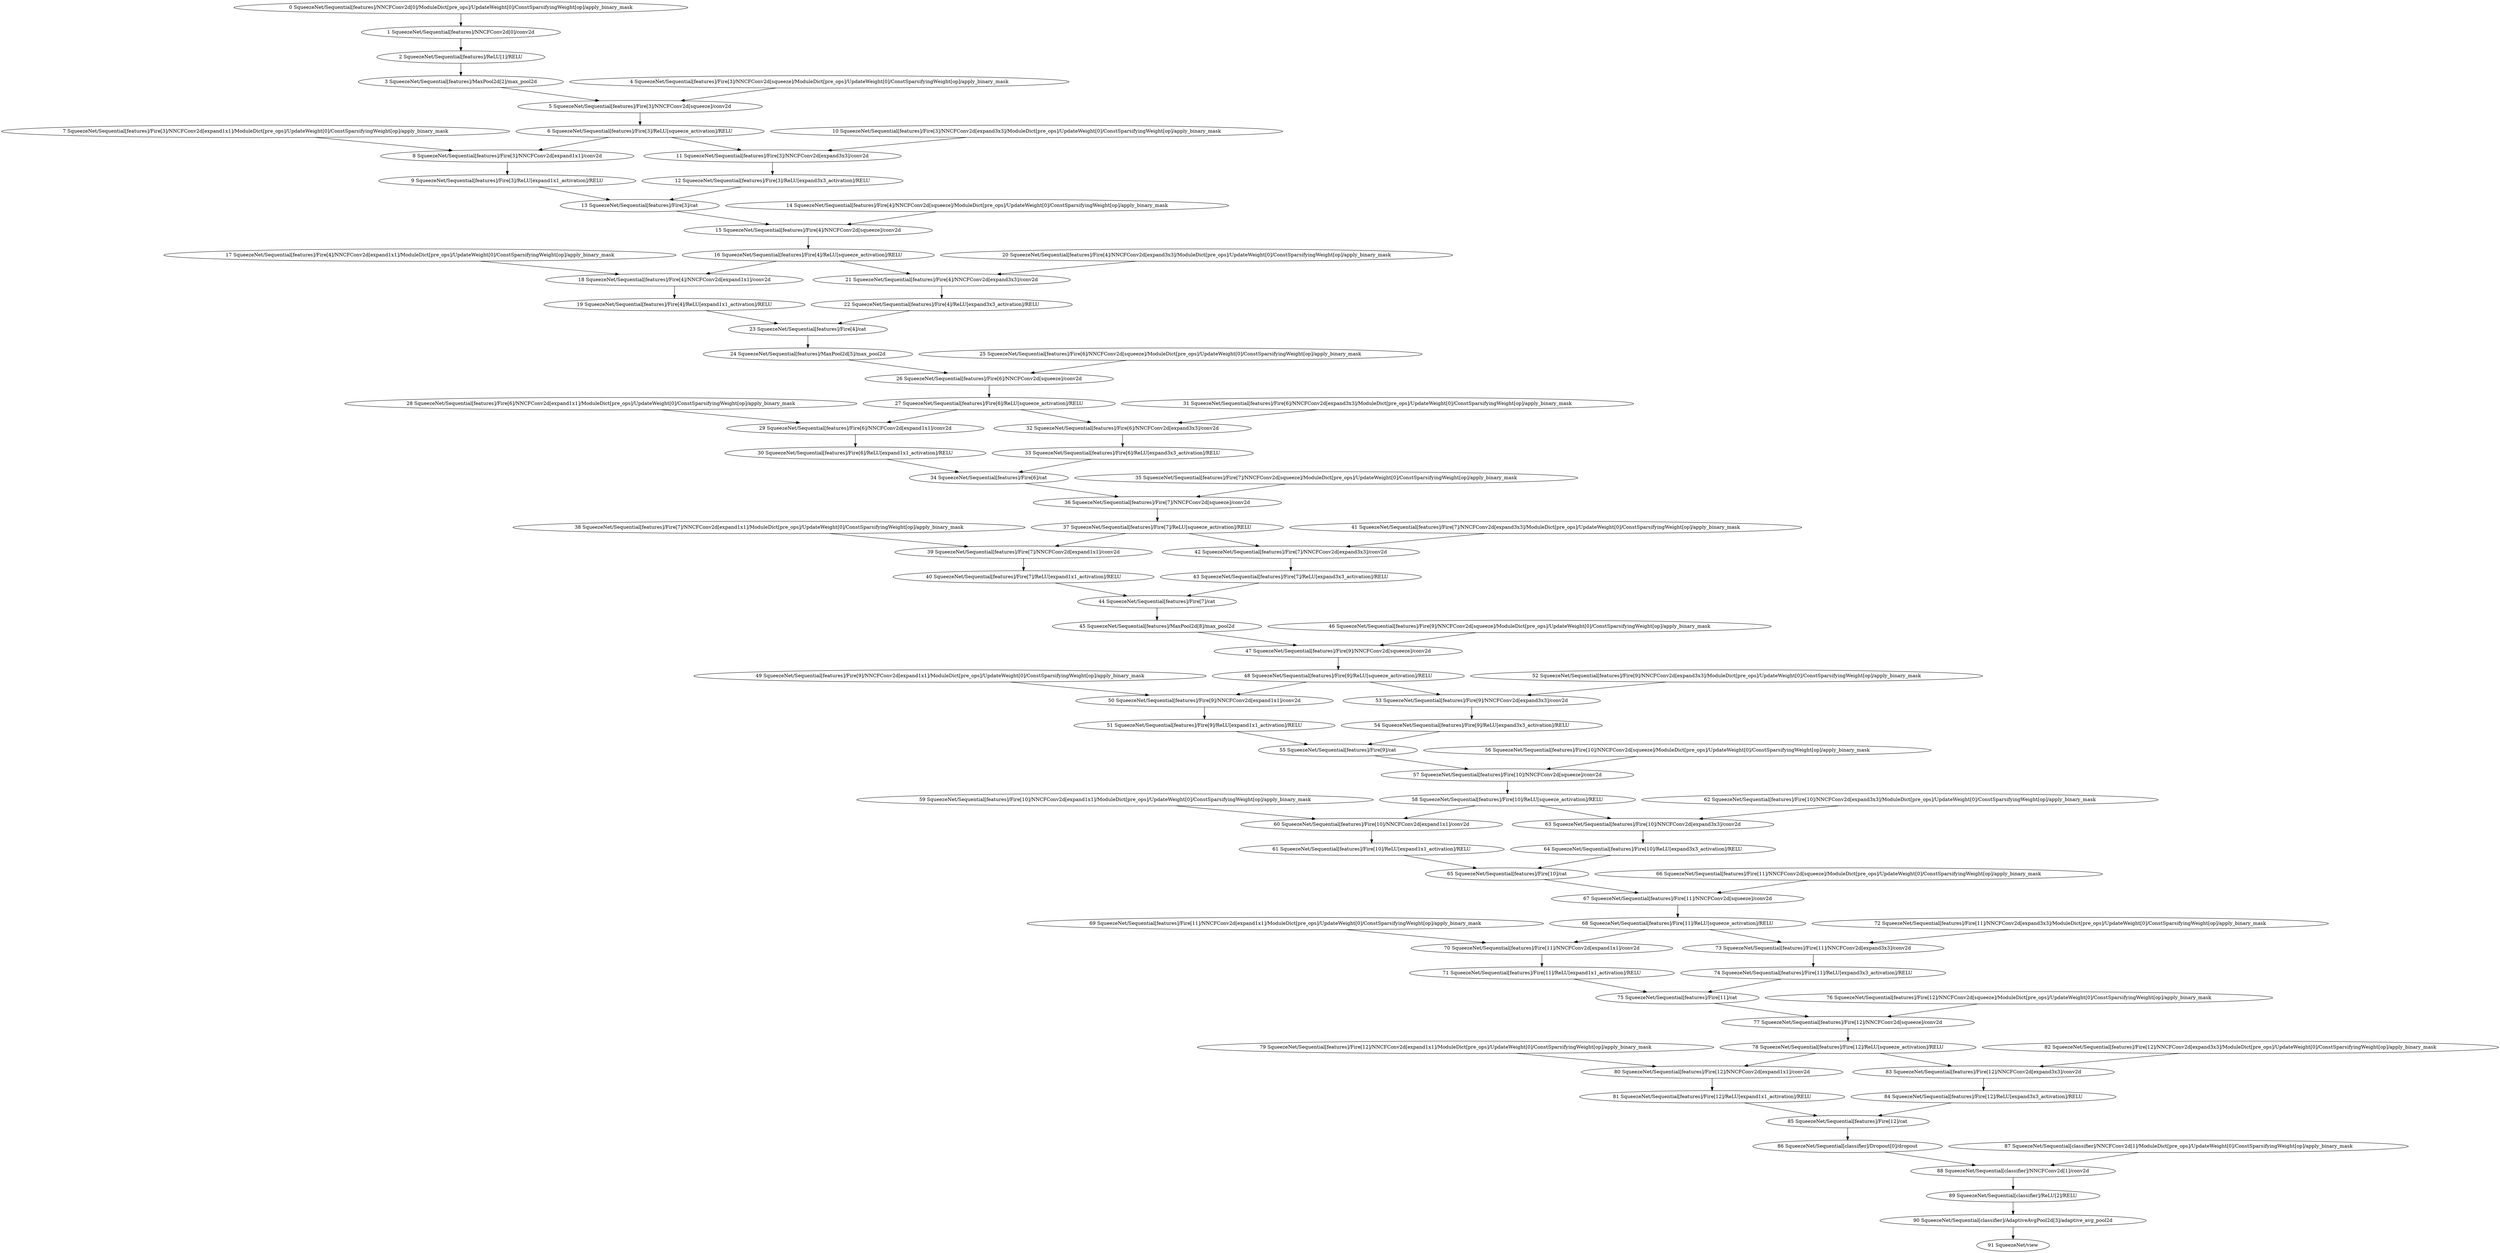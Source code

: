 strict digraph  {
"0 SqueezeNet/Sequential[features]/NNCFConv2d[0]/ModuleDict[pre_ops]/UpdateWeight[0]/ConstSparsifyingWeight[op]/apply_binary_mask" [id=0, scope="SqueezeNet/Sequential[features]/NNCFConv2d[0]/ModuleDict[pre_ops]/UpdateWeight[0]/ConstSparsifyingWeight[op]", type=apply_binary_mask];
"1 SqueezeNet/Sequential[features]/NNCFConv2d[0]/conv2d" [id=1, scope="SqueezeNet/Sequential[features]/NNCFConv2d[0]", type=conv2d];
"2 SqueezeNet/Sequential[features]/ReLU[1]/RELU" [id=2, scope="SqueezeNet/Sequential[features]/ReLU[1]", type=RELU];
"3 SqueezeNet/Sequential[features]/MaxPool2d[2]/max_pool2d" [id=3, scope="SqueezeNet/Sequential[features]/MaxPool2d[2]", type=max_pool2d];
"4 SqueezeNet/Sequential[features]/Fire[3]/NNCFConv2d[squeeze]/ModuleDict[pre_ops]/UpdateWeight[0]/ConstSparsifyingWeight[op]/apply_binary_mask" [id=4, scope="SqueezeNet/Sequential[features]/Fire[3]/NNCFConv2d[squeeze]/ModuleDict[pre_ops]/UpdateWeight[0]/ConstSparsifyingWeight[op]", type=apply_binary_mask];
"5 SqueezeNet/Sequential[features]/Fire[3]/NNCFConv2d[squeeze]/conv2d" [id=5, scope="SqueezeNet/Sequential[features]/Fire[3]/NNCFConv2d[squeeze]", type=conv2d];
"6 SqueezeNet/Sequential[features]/Fire[3]/ReLU[squeeze_activation]/RELU" [id=6, scope="SqueezeNet/Sequential[features]/Fire[3]/ReLU[squeeze_activation]", type=RELU];
"7 SqueezeNet/Sequential[features]/Fire[3]/NNCFConv2d[expand1x1]/ModuleDict[pre_ops]/UpdateWeight[0]/ConstSparsifyingWeight[op]/apply_binary_mask" [id=7, scope="SqueezeNet/Sequential[features]/Fire[3]/NNCFConv2d[expand1x1]/ModuleDict[pre_ops]/UpdateWeight[0]/ConstSparsifyingWeight[op]", type=apply_binary_mask];
"8 SqueezeNet/Sequential[features]/Fire[3]/NNCFConv2d[expand1x1]/conv2d" [id=8, scope="SqueezeNet/Sequential[features]/Fire[3]/NNCFConv2d[expand1x1]", type=conv2d];
"9 SqueezeNet/Sequential[features]/Fire[3]/ReLU[expand1x1_activation]/RELU" [id=9, scope="SqueezeNet/Sequential[features]/Fire[3]/ReLU[expand1x1_activation]", type=RELU];
"10 SqueezeNet/Sequential[features]/Fire[3]/NNCFConv2d[expand3x3]/ModuleDict[pre_ops]/UpdateWeight[0]/ConstSparsifyingWeight[op]/apply_binary_mask" [id=10, scope="SqueezeNet/Sequential[features]/Fire[3]/NNCFConv2d[expand3x3]/ModuleDict[pre_ops]/UpdateWeight[0]/ConstSparsifyingWeight[op]", type=apply_binary_mask];
"11 SqueezeNet/Sequential[features]/Fire[3]/NNCFConv2d[expand3x3]/conv2d" [id=11, scope="SqueezeNet/Sequential[features]/Fire[3]/NNCFConv2d[expand3x3]", type=conv2d];
"12 SqueezeNet/Sequential[features]/Fire[3]/ReLU[expand3x3_activation]/RELU" [id=12, scope="SqueezeNet/Sequential[features]/Fire[3]/ReLU[expand3x3_activation]", type=RELU];
"13 SqueezeNet/Sequential[features]/Fire[3]/cat" [id=13, scope="SqueezeNet/Sequential[features]/Fire[3]", type=cat];
"14 SqueezeNet/Sequential[features]/Fire[4]/NNCFConv2d[squeeze]/ModuleDict[pre_ops]/UpdateWeight[0]/ConstSparsifyingWeight[op]/apply_binary_mask" [id=14, scope="SqueezeNet/Sequential[features]/Fire[4]/NNCFConv2d[squeeze]/ModuleDict[pre_ops]/UpdateWeight[0]/ConstSparsifyingWeight[op]", type=apply_binary_mask];
"15 SqueezeNet/Sequential[features]/Fire[4]/NNCFConv2d[squeeze]/conv2d" [id=15, scope="SqueezeNet/Sequential[features]/Fire[4]/NNCFConv2d[squeeze]", type=conv2d];
"16 SqueezeNet/Sequential[features]/Fire[4]/ReLU[squeeze_activation]/RELU" [id=16, scope="SqueezeNet/Sequential[features]/Fire[4]/ReLU[squeeze_activation]", type=RELU];
"17 SqueezeNet/Sequential[features]/Fire[4]/NNCFConv2d[expand1x1]/ModuleDict[pre_ops]/UpdateWeight[0]/ConstSparsifyingWeight[op]/apply_binary_mask" [id=17, scope="SqueezeNet/Sequential[features]/Fire[4]/NNCFConv2d[expand1x1]/ModuleDict[pre_ops]/UpdateWeight[0]/ConstSparsifyingWeight[op]", type=apply_binary_mask];
"18 SqueezeNet/Sequential[features]/Fire[4]/NNCFConv2d[expand1x1]/conv2d" [id=18, scope="SqueezeNet/Sequential[features]/Fire[4]/NNCFConv2d[expand1x1]", type=conv2d];
"19 SqueezeNet/Sequential[features]/Fire[4]/ReLU[expand1x1_activation]/RELU" [id=19, scope="SqueezeNet/Sequential[features]/Fire[4]/ReLU[expand1x1_activation]", type=RELU];
"20 SqueezeNet/Sequential[features]/Fire[4]/NNCFConv2d[expand3x3]/ModuleDict[pre_ops]/UpdateWeight[0]/ConstSparsifyingWeight[op]/apply_binary_mask" [id=20, scope="SqueezeNet/Sequential[features]/Fire[4]/NNCFConv2d[expand3x3]/ModuleDict[pre_ops]/UpdateWeight[0]/ConstSparsifyingWeight[op]", type=apply_binary_mask];
"21 SqueezeNet/Sequential[features]/Fire[4]/NNCFConv2d[expand3x3]/conv2d" [id=21, scope="SqueezeNet/Sequential[features]/Fire[4]/NNCFConv2d[expand3x3]", type=conv2d];
"22 SqueezeNet/Sequential[features]/Fire[4]/ReLU[expand3x3_activation]/RELU" [id=22, scope="SqueezeNet/Sequential[features]/Fire[4]/ReLU[expand3x3_activation]", type=RELU];
"23 SqueezeNet/Sequential[features]/Fire[4]/cat" [id=23, scope="SqueezeNet/Sequential[features]/Fire[4]", type=cat];
"24 SqueezeNet/Sequential[features]/MaxPool2d[5]/max_pool2d" [id=24, scope="SqueezeNet/Sequential[features]/MaxPool2d[5]", type=max_pool2d];
"25 SqueezeNet/Sequential[features]/Fire[6]/NNCFConv2d[squeeze]/ModuleDict[pre_ops]/UpdateWeight[0]/ConstSparsifyingWeight[op]/apply_binary_mask" [id=25, scope="SqueezeNet/Sequential[features]/Fire[6]/NNCFConv2d[squeeze]/ModuleDict[pre_ops]/UpdateWeight[0]/ConstSparsifyingWeight[op]", type=apply_binary_mask];
"26 SqueezeNet/Sequential[features]/Fire[6]/NNCFConv2d[squeeze]/conv2d" [id=26, scope="SqueezeNet/Sequential[features]/Fire[6]/NNCFConv2d[squeeze]", type=conv2d];
"27 SqueezeNet/Sequential[features]/Fire[6]/ReLU[squeeze_activation]/RELU" [id=27, scope="SqueezeNet/Sequential[features]/Fire[6]/ReLU[squeeze_activation]", type=RELU];
"28 SqueezeNet/Sequential[features]/Fire[6]/NNCFConv2d[expand1x1]/ModuleDict[pre_ops]/UpdateWeight[0]/ConstSparsifyingWeight[op]/apply_binary_mask" [id=28, scope="SqueezeNet/Sequential[features]/Fire[6]/NNCFConv2d[expand1x1]/ModuleDict[pre_ops]/UpdateWeight[0]/ConstSparsifyingWeight[op]", type=apply_binary_mask];
"29 SqueezeNet/Sequential[features]/Fire[6]/NNCFConv2d[expand1x1]/conv2d" [id=29, scope="SqueezeNet/Sequential[features]/Fire[6]/NNCFConv2d[expand1x1]", type=conv2d];
"30 SqueezeNet/Sequential[features]/Fire[6]/ReLU[expand1x1_activation]/RELU" [id=30, scope="SqueezeNet/Sequential[features]/Fire[6]/ReLU[expand1x1_activation]", type=RELU];
"31 SqueezeNet/Sequential[features]/Fire[6]/NNCFConv2d[expand3x3]/ModuleDict[pre_ops]/UpdateWeight[0]/ConstSparsifyingWeight[op]/apply_binary_mask" [id=31, scope="SqueezeNet/Sequential[features]/Fire[6]/NNCFConv2d[expand3x3]/ModuleDict[pre_ops]/UpdateWeight[0]/ConstSparsifyingWeight[op]", type=apply_binary_mask];
"32 SqueezeNet/Sequential[features]/Fire[6]/NNCFConv2d[expand3x3]/conv2d" [id=32, scope="SqueezeNet/Sequential[features]/Fire[6]/NNCFConv2d[expand3x3]", type=conv2d];
"33 SqueezeNet/Sequential[features]/Fire[6]/ReLU[expand3x3_activation]/RELU" [id=33, scope="SqueezeNet/Sequential[features]/Fire[6]/ReLU[expand3x3_activation]", type=RELU];
"34 SqueezeNet/Sequential[features]/Fire[6]/cat" [id=34, scope="SqueezeNet/Sequential[features]/Fire[6]", type=cat];
"35 SqueezeNet/Sequential[features]/Fire[7]/NNCFConv2d[squeeze]/ModuleDict[pre_ops]/UpdateWeight[0]/ConstSparsifyingWeight[op]/apply_binary_mask" [id=35, scope="SqueezeNet/Sequential[features]/Fire[7]/NNCFConv2d[squeeze]/ModuleDict[pre_ops]/UpdateWeight[0]/ConstSparsifyingWeight[op]", type=apply_binary_mask];
"36 SqueezeNet/Sequential[features]/Fire[7]/NNCFConv2d[squeeze]/conv2d" [id=36, scope="SqueezeNet/Sequential[features]/Fire[7]/NNCFConv2d[squeeze]", type=conv2d];
"37 SqueezeNet/Sequential[features]/Fire[7]/ReLU[squeeze_activation]/RELU" [id=37, scope="SqueezeNet/Sequential[features]/Fire[7]/ReLU[squeeze_activation]", type=RELU];
"38 SqueezeNet/Sequential[features]/Fire[7]/NNCFConv2d[expand1x1]/ModuleDict[pre_ops]/UpdateWeight[0]/ConstSparsifyingWeight[op]/apply_binary_mask" [id=38, scope="SqueezeNet/Sequential[features]/Fire[7]/NNCFConv2d[expand1x1]/ModuleDict[pre_ops]/UpdateWeight[0]/ConstSparsifyingWeight[op]", type=apply_binary_mask];
"39 SqueezeNet/Sequential[features]/Fire[7]/NNCFConv2d[expand1x1]/conv2d" [id=39, scope="SqueezeNet/Sequential[features]/Fire[7]/NNCFConv2d[expand1x1]", type=conv2d];
"40 SqueezeNet/Sequential[features]/Fire[7]/ReLU[expand1x1_activation]/RELU" [id=40, scope="SqueezeNet/Sequential[features]/Fire[7]/ReLU[expand1x1_activation]", type=RELU];
"41 SqueezeNet/Sequential[features]/Fire[7]/NNCFConv2d[expand3x3]/ModuleDict[pre_ops]/UpdateWeight[0]/ConstSparsifyingWeight[op]/apply_binary_mask" [id=41, scope="SqueezeNet/Sequential[features]/Fire[7]/NNCFConv2d[expand3x3]/ModuleDict[pre_ops]/UpdateWeight[0]/ConstSparsifyingWeight[op]", type=apply_binary_mask];
"42 SqueezeNet/Sequential[features]/Fire[7]/NNCFConv2d[expand3x3]/conv2d" [id=42, scope="SqueezeNet/Sequential[features]/Fire[7]/NNCFConv2d[expand3x3]", type=conv2d];
"43 SqueezeNet/Sequential[features]/Fire[7]/ReLU[expand3x3_activation]/RELU" [id=43, scope="SqueezeNet/Sequential[features]/Fire[7]/ReLU[expand3x3_activation]", type=RELU];
"44 SqueezeNet/Sequential[features]/Fire[7]/cat" [id=44, scope="SqueezeNet/Sequential[features]/Fire[7]", type=cat];
"45 SqueezeNet/Sequential[features]/MaxPool2d[8]/max_pool2d" [id=45, scope="SqueezeNet/Sequential[features]/MaxPool2d[8]", type=max_pool2d];
"46 SqueezeNet/Sequential[features]/Fire[9]/NNCFConv2d[squeeze]/ModuleDict[pre_ops]/UpdateWeight[0]/ConstSparsifyingWeight[op]/apply_binary_mask" [id=46, scope="SqueezeNet/Sequential[features]/Fire[9]/NNCFConv2d[squeeze]/ModuleDict[pre_ops]/UpdateWeight[0]/ConstSparsifyingWeight[op]", type=apply_binary_mask];
"47 SqueezeNet/Sequential[features]/Fire[9]/NNCFConv2d[squeeze]/conv2d" [id=47, scope="SqueezeNet/Sequential[features]/Fire[9]/NNCFConv2d[squeeze]", type=conv2d];
"48 SqueezeNet/Sequential[features]/Fire[9]/ReLU[squeeze_activation]/RELU" [id=48, scope="SqueezeNet/Sequential[features]/Fire[9]/ReLU[squeeze_activation]", type=RELU];
"49 SqueezeNet/Sequential[features]/Fire[9]/NNCFConv2d[expand1x1]/ModuleDict[pre_ops]/UpdateWeight[0]/ConstSparsifyingWeight[op]/apply_binary_mask" [id=49, scope="SqueezeNet/Sequential[features]/Fire[9]/NNCFConv2d[expand1x1]/ModuleDict[pre_ops]/UpdateWeight[0]/ConstSparsifyingWeight[op]", type=apply_binary_mask];
"50 SqueezeNet/Sequential[features]/Fire[9]/NNCFConv2d[expand1x1]/conv2d" [id=50, scope="SqueezeNet/Sequential[features]/Fire[9]/NNCFConv2d[expand1x1]", type=conv2d];
"51 SqueezeNet/Sequential[features]/Fire[9]/ReLU[expand1x1_activation]/RELU" [id=51, scope="SqueezeNet/Sequential[features]/Fire[9]/ReLU[expand1x1_activation]", type=RELU];
"52 SqueezeNet/Sequential[features]/Fire[9]/NNCFConv2d[expand3x3]/ModuleDict[pre_ops]/UpdateWeight[0]/ConstSparsifyingWeight[op]/apply_binary_mask" [id=52, scope="SqueezeNet/Sequential[features]/Fire[9]/NNCFConv2d[expand3x3]/ModuleDict[pre_ops]/UpdateWeight[0]/ConstSparsifyingWeight[op]", type=apply_binary_mask];
"53 SqueezeNet/Sequential[features]/Fire[9]/NNCFConv2d[expand3x3]/conv2d" [id=53, scope="SqueezeNet/Sequential[features]/Fire[9]/NNCFConv2d[expand3x3]", type=conv2d];
"54 SqueezeNet/Sequential[features]/Fire[9]/ReLU[expand3x3_activation]/RELU" [id=54, scope="SqueezeNet/Sequential[features]/Fire[9]/ReLU[expand3x3_activation]", type=RELU];
"55 SqueezeNet/Sequential[features]/Fire[9]/cat" [id=55, scope="SqueezeNet/Sequential[features]/Fire[9]", type=cat];
"56 SqueezeNet/Sequential[features]/Fire[10]/NNCFConv2d[squeeze]/ModuleDict[pre_ops]/UpdateWeight[0]/ConstSparsifyingWeight[op]/apply_binary_mask" [id=56, scope="SqueezeNet/Sequential[features]/Fire[10]/NNCFConv2d[squeeze]/ModuleDict[pre_ops]/UpdateWeight[0]/ConstSparsifyingWeight[op]", type=apply_binary_mask];
"57 SqueezeNet/Sequential[features]/Fire[10]/NNCFConv2d[squeeze]/conv2d" [id=57, scope="SqueezeNet/Sequential[features]/Fire[10]/NNCFConv2d[squeeze]", type=conv2d];
"58 SqueezeNet/Sequential[features]/Fire[10]/ReLU[squeeze_activation]/RELU" [id=58, scope="SqueezeNet/Sequential[features]/Fire[10]/ReLU[squeeze_activation]", type=RELU];
"59 SqueezeNet/Sequential[features]/Fire[10]/NNCFConv2d[expand1x1]/ModuleDict[pre_ops]/UpdateWeight[0]/ConstSparsifyingWeight[op]/apply_binary_mask" [id=59, scope="SqueezeNet/Sequential[features]/Fire[10]/NNCFConv2d[expand1x1]/ModuleDict[pre_ops]/UpdateWeight[0]/ConstSparsifyingWeight[op]", type=apply_binary_mask];
"60 SqueezeNet/Sequential[features]/Fire[10]/NNCFConv2d[expand1x1]/conv2d" [id=60, scope="SqueezeNet/Sequential[features]/Fire[10]/NNCFConv2d[expand1x1]", type=conv2d];
"61 SqueezeNet/Sequential[features]/Fire[10]/ReLU[expand1x1_activation]/RELU" [id=61, scope="SqueezeNet/Sequential[features]/Fire[10]/ReLU[expand1x1_activation]", type=RELU];
"62 SqueezeNet/Sequential[features]/Fire[10]/NNCFConv2d[expand3x3]/ModuleDict[pre_ops]/UpdateWeight[0]/ConstSparsifyingWeight[op]/apply_binary_mask" [id=62, scope="SqueezeNet/Sequential[features]/Fire[10]/NNCFConv2d[expand3x3]/ModuleDict[pre_ops]/UpdateWeight[0]/ConstSparsifyingWeight[op]", type=apply_binary_mask];
"63 SqueezeNet/Sequential[features]/Fire[10]/NNCFConv2d[expand3x3]/conv2d" [id=63, scope="SqueezeNet/Sequential[features]/Fire[10]/NNCFConv2d[expand3x3]", type=conv2d];
"64 SqueezeNet/Sequential[features]/Fire[10]/ReLU[expand3x3_activation]/RELU" [id=64, scope="SqueezeNet/Sequential[features]/Fire[10]/ReLU[expand3x3_activation]", type=RELU];
"65 SqueezeNet/Sequential[features]/Fire[10]/cat" [id=65, scope="SqueezeNet/Sequential[features]/Fire[10]", type=cat];
"66 SqueezeNet/Sequential[features]/Fire[11]/NNCFConv2d[squeeze]/ModuleDict[pre_ops]/UpdateWeight[0]/ConstSparsifyingWeight[op]/apply_binary_mask" [id=66, scope="SqueezeNet/Sequential[features]/Fire[11]/NNCFConv2d[squeeze]/ModuleDict[pre_ops]/UpdateWeight[0]/ConstSparsifyingWeight[op]", type=apply_binary_mask];
"67 SqueezeNet/Sequential[features]/Fire[11]/NNCFConv2d[squeeze]/conv2d" [id=67, scope="SqueezeNet/Sequential[features]/Fire[11]/NNCFConv2d[squeeze]", type=conv2d];
"68 SqueezeNet/Sequential[features]/Fire[11]/ReLU[squeeze_activation]/RELU" [id=68, scope="SqueezeNet/Sequential[features]/Fire[11]/ReLU[squeeze_activation]", type=RELU];
"69 SqueezeNet/Sequential[features]/Fire[11]/NNCFConv2d[expand1x1]/ModuleDict[pre_ops]/UpdateWeight[0]/ConstSparsifyingWeight[op]/apply_binary_mask" [id=69, scope="SqueezeNet/Sequential[features]/Fire[11]/NNCFConv2d[expand1x1]/ModuleDict[pre_ops]/UpdateWeight[0]/ConstSparsifyingWeight[op]", type=apply_binary_mask];
"70 SqueezeNet/Sequential[features]/Fire[11]/NNCFConv2d[expand1x1]/conv2d" [id=70, scope="SqueezeNet/Sequential[features]/Fire[11]/NNCFConv2d[expand1x1]", type=conv2d];
"71 SqueezeNet/Sequential[features]/Fire[11]/ReLU[expand1x1_activation]/RELU" [id=71, scope="SqueezeNet/Sequential[features]/Fire[11]/ReLU[expand1x1_activation]", type=RELU];
"72 SqueezeNet/Sequential[features]/Fire[11]/NNCFConv2d[expand3x3]/ModuleDict[pre_ops]/UpdateWeight[0]/ConstSparsifyingWeight[op]/apply_binary_mask" [id=72, scope="SqueezeNet/Sequential[features]/Fire[11]/NNCFConv2d[expand3x3]/ModuleDict[pre_ops]/UpdateWeight[0]/ConstSparsifyingWeight[op]", type=apply_binary_mask];
"73 SqueezeNet/Sequential[features]/Fire[11]/NNCFConv2d[expand3x3]/conv2d" [id=73, scope="SqueezeNet/Sequential[features]/Fire[11]/NNCFConv2d[expand3x3]", type=conv2d];
"74 SqueezeNet/Sequential[features]/Fire[11]/ReLU[expand3x3_activation]/RELU" [id=74, scope="SqueezeNet/Sequential[features]/Fire[11]/ReLU[expand3x3_activation]", type=RELU];
"75 SqueezeNet/Sequential[features]/Fire[11]/cat" [id=75, scope="SqueezeNet/Sequential[features]/Fire[11]", type=cat];
"76 SqueezeNet/Sequential[features]/Fire[12]/NNCFConv2d[squeeze]/ModuleDict[pre_ops]/UpdateWeight[0]/ConstSparsifyingWeight[op]/apply_binary_mask" [id=76, scope="SqueezeNet/Sequential[features]/Fire[12]/NNCFConv2d[squeeze]/ModuleDict[pre_ops]/UpdateWeight[0]/ConstSparsifyingWeight[op]", type=apply_binary_mask];
"77 SqueezeNet/Sequential[features]/Fire[12]/NNCFConv2d[squeeze]/conv2d" [id=77, scope="SqueezeNet/Sequential[features]/Fire[12]/NNCFConv2d[squeeze]", type=conv2d];
"78 SqueezeNet/Sequential[features]/Fire[12]/ReLU[squeeze_activation]/RELU" [id=78, scope="SqueezeNet/Sequential[features]/Fire[12]/ReLU[squeeze_activation]", type=RELU];
"79 SqueezeNet/Sequential[features]/Fire[12]/NNCFConv2d[expand1x1]/ModuleDict[pre_ops]/UpdateWeight[0]/ConstSparsifyingWeight[op]/apply_binary_mask" [id=79, scope="SqueezeNet/Sequential[features]/Fire[12]/NNCFConv2d[expand1x1]/ModuleDict[pre_ops]/UpdateWeight[0]/ConstSparsifyingWeight[op]", type=apply_binary_mask];
"80 SqueezeNet/Sequential[features]/Fire[12]/NNCFConv2d[expand1x1]/conv2d" [id=80, scope="SqueezeNet/Sequential[features]/Fire[12]/NNCFConv2d[expand1x1]", type=conv2d];
"81 SqueezeNet/Sequential[features]/Fire[12]/ReLU[expand1x1_activation]/RELU" [id=81, scope="SqueezeNet/Sequential[features]/Fire[12]/ReLU[expand1x1_activation]", type=RELU];
"82 SqueezeNet/Sequential[features]/Fire[12]/NNCFConv2d[expand3x3]/ModuleDict[pre_ops]/UpdateWeight[0]/ConstSparsifyingWeight[op]/apply_binary_mask" [id=82, scope="SqueezeNet/Sequential[features]/Fire[12]/NNCFConv2d[expand3x3]/ModuleDict[pre_ops]/UpdateWeight[0]/ConstSparsifyingWeight[op]", type=apply_binary_mask];
"83 SqueezeNet/Sequential[features]/Fire[12]/NNCFConv2d[expand3x3]/conv2d" [id=83, scope="SqueezeNet/Sequential[features]/Fire[12]/NNCFConv2d[expand3x3]", type=conv2d];
"84 SqueezeNet/Sequential[features]/Fire[12]/ReLU[expand3x3_activation]/RELU" [id=84, scope="SqueezeNet/Sequential[features]/Fire[12]/ReLU[expand3x3_activation]", type=RELU];
"85 SqueezeNet/Sequential[features]/Fire[12]/cat" [id=85, scope="SqueezeNet/Sequential[features]/Fire[12]", type=cat];
"86 SqueezeNet/Sequential[classifier]/Dropout[0]/dropout" [id=86, scope="SqueezeNet/Sequential[classifier]/Dropout[0]", type=dropout];
"87 SqueezeNet/Sequential[classifier]/NNCFConv2d[1]/ModuleDict[pre_ops]/UpdateWeight[0]/ConstSparsifyingWeight[op]/apply_binary_mask" [id=87, scope="SqueezeNet/Sequential[classifier]/NNCFConv2d[1]/ModuleDict[pre_ops]/UpdateWeight[0]/ConstSparsifyingWeight[op]", type=apply_binary_mask];
"88 SqueezeNet/Sequential[classifier]/NNCFConv2d[1]/conv2d" [id=88, scope="SqueezeNet/Sequential[classifier]/NNCFConv2d[1]", type=conv2d];
"89 SqueezeNet/Sequential[classifier]/ReLU[2]/RELU" [id=89, scope="SqueezeNet/Sequential[classifier]/ReLU[2]", type=RELU];
"90 SqueezeNet/Sequential[classifier]/AdaptiveAvgPool2d[3]/adaptive_avg_pool2d" [id=90, scope="SqueezeNet/Sequential[classifier]/AdaptiveAvgPool2d[3]", type=adaptive_avg_pool2d];
"91 SqueezeNet/view" [id=91, scope=SqueezeNet, type=view];
"0 SqueezeNet/Sequential[features]/NNCFConv2d[0]/ModuleDict[pre_ops]/UpdateWeight[0]/ConstSparsifyingWeight[op]/apply_binary_mask" -> "1 SqueezeNet/Sequential[features]/NNCFConv2d[0]/conv2d";
"1 SqueezeNet/Sequential[features]/NNCFConv2d[0]/conv2d" -> "2 SqueezeNet/Sequential[features]/ReLU[1]/RELU";
"2 SqueezeNet/Sequential[features]/ReLU[1]/RELU" -> "3 SqueezeNet/Sequential[features]/MaxPool2d[2]/max_pool2d";
"3 SqueezeNet/Sequential[features]/MaxPool2d[2]/max_pool2d" -> "5 SqueezeNet/Sequential[features]/Fire[3]/NNCFConv2d[squeeze]/conv2d";
"4 SqueezeNet/Sequential[features]/Fire[3]/NNCFConv2d[squeeze]/ModuleDict[pre_ops]/UpdateWeight[0]/ConstSparsifyingWeight[op]/apply_binary_mask" -> "5 SqueezeNet/Sequential[features]/Fire[3]/NNCFConv2d[squeeze]/conv2d";
"5 SqueezeNet/Sequential[features]/Fire[3]/NNCFConv2d[squeeze]/conv2d" -> "6 SqueezeNet/Sequential[features]/Fire[3]/ReLU[squeeze_activation]/RELU";
"6 SqueezeNet/Sequential[features]/Fire[3]/ReLU[squeeze_activation]/RELU" -> "8 SqueezeNet/Sequential[features]/Fire[3]/NNCFConv2d[expand1x1]/conv2d";
"6 SqueezeNet/Sequential[features]/Fire[3]/ReLU[squeeze_activation]/RELU" -> "11 SqueezeNet/Sequential[features]/Fire[3]/NNCFConv2d[expand3x3]/conv2d";
"7 SqueezeNet/Sequential[features]/Fire[3]/NNCFConv2d[expand1x1]/ModuleDict[pre_ops]/UpdateWeight[0]/ConstSparsifyingWeight[op]/apply_binary_mask" -> "8 SqueezeNet/Sequential[features]/Fire[3]/NNCFConv2d[expand1x1]/conv2d";
"8 SqueezeNet/Sequential[features]/Fire[3]/NNCFConv2d[expand1x1]/conv2d" -> "9 SqueezeNet/Sequential[features]/Fire[3]/ReLU[expand1x1_activation]/RELU";
"9 SqueezeNet/Sequential[features]/Fire[3]/ReLU[expand1x1_activation]/RELU" -> "13 SqueezeNet/Sequential[features]/Fire[3]/cat";
"10 SqueezeNet/Sequential[features]/Fire[3]/NNCFConv2d[expand3x3]/ModuleDict[pre_ops]/UpdateWeight[0]/ConstSparsifyingWeight[op]/apply_binary_mask" -> "11 SqueezeNet/Sequential[features]/Fire[3]/NNCFConv2d[expand3x3]/conv2d";
"11 SqueezeNet/Sequential[features]/Fire[3]/NNCFConv2d[expand3x3]/conv2d" -> "12 SqueezeNet/Sequential[features]/Fire[3]/ReLU[expand3x3_activation]/RELU";
"12 SqueezeNet/Sequential[features]/Fire[3]/ReLU[expand3x3_activation]/RELU" -> "13 SqueezeNet/Sequential[features]/Fire[3]/cat";
"13 SqueezeNet/Sequential[features]/Fire[3]/cat" -> "15 SqueezeNet/Sequential[features]/Fire[4]/NNCFConv2d[squeeze]/conv2d";
"14 SqueezeNet/Sequential[features]/Fire[4]/NNCFConv2d[squeeze]/ModuleDict[pre_ops]/UpdateWeight[0]/ConstSparsifyingWeight[op]/apply_binary_mask" -> "15 SqueezeNet/Sequential[features]/Fire[4]/NNCFConv2d[squeeze]/conv2d";
"15 SqueezeNet/Sequential[features]/Fire[4]/NNCFConv2d[squeeze]/conv2d" -> "16 SqueezeNet/Sequential[features]/Fire[4]/ReLU[squeeze_activation]/RELU";
"16 SqueezeNet/Sequential[features]/Fire[4]/ReLU[squeeze_activation]/RELU" -> "18 SqueezeNet/Sequential[features]/Fire[4]/NNCFConv2d[expand1x1]/conv2d";
"16 SqueezeNet/Sequential[features]/Fire[4]/ReLU[squeeze_activation]/RELU" -> "21 SqueezeNet/Sequential[features]/Fire[4]/NNCFConv2d[expand3x3]/conv2d";
"17 SqueezeNet/Sequential[features]/Fire[4]/NNCFConv2d[expand1x1]/ModuleDict[pre_ops]/UpdateWeight[0]/ConstSparsifyingWeight[op]/apply_binary_mask" -> "18 SqueezeNet/Sequential[features]/Fire[4]/NNCFConv2d[expand1x1]/conv2d";
"18 SqueezeNet/Sequential[features]/Fire[4]/NNCFConv2d[expand1x1]/conv2d" -> "19 SqueezeNet/Sequential[features]/Fire[4]/ReLU[expand1x1_activation]/RELU";
"19 SqueezeNet/Sequential[features]/Fire[4]/ReLU[expand1x1_activation]/RELU" -> "23 SqueezeNet/Sequential[features]/Fire[4]/cat";
"20 SqueezeNet/Sequential[features]/Fire[4]/NNCFConv2d[expand3x3]/ModuleDict[pre_ops]/UpdateWeight[0]/ConstSparsifyingWeight[op]/apply_binary_mask" -> "21 SqueezeNet/Sequential[features]/Fire[4]/NNCFConv2d[expand3x3]/conv2d";
"21 SqueezeNet/Sequential[features]/Fire[4]/NNCFConv2d[expand3x3]/conv2d" -> "22 SqueezeNet/Sequential[features]/Fire[4]/ReLU[expand3x3_activation]/RELU";
"22 SqueezeNet/Sequential[features]/Fire[4]/ReLU[expand3x3_activation]/RELU" -> "23 SqueezeNet/Sequential[features]/Fire[4]/cat";
"23 SqueezeNet/Sequential[features]/Fire[4]/cat" -> "24 SqueezeNet/Sequential[features]/MaxPool2d[5]/max_pool2d";
"24 SqueezeNet/Sequential[features]/MaxPool2d[5]/max_pool2d" -> "26 SqueezeNet/Sequential[features]/Fire[6]/NNCFConv2d[squeeze]/conv2d";
"25 SqueezeNet/Sequential[features]/Fire[6]/NNCFConv2d[squeeze]/ModuleDict[pre_ops]/UpdateWeight[0]/ConstSparsifyingWeight[op]/apply_binary_mask" -> "26 SqueezeNet/Sequential[features]/Fire[6]/NNCFConv2d[squeeze]/conv2d";
"26 SqueezeNet/Sequential[features]/Fire[6]/NNCFConv2d[squeeze]/conv2d" -> "27 SqueezeNet/Sequential[features]/Fire[6]/ReLU[squeeze_activation]/RELU";
"27 SqueezeNet/Sequential[features]/Fire[6]/ReLU[squeeze_activation]/RELU" -> "29 SqueezeNet/Sequential[features]/Fire[6]/NNCFConv2d[expand1x1]/conv2d";
"27 SqueezeNet/Sequential[features]/Fire[6]/ReLU[squeeze_activation]/RELU" -> "32 SqueezeNet/Sequential[features]/Fire[6]/NNCFConv2d[expand3x3]/conv2d";
"28 SqueezeNet/Sequential[features]/Fire[6]/NNCFConv2d[expand1x1]/ModuleDict[pre_ops]/UpdateWeight[0]/ConstSparsifyingWeight[op]/apply_binary_mask" -> "29 SqueezeNet/Sequential[features]/Fire[6]/NNCFConv2d[expand1x1]/conv2d";
"29 SqueezeNet/Sequential[features]/Fire[6]/NNCFConv2d[expand1x1]/conv2d" -> "30 SqueezeNet/Sequential[features]/Fire[6]/ReLU[expand1x1_activation]/RELU";
"30 SqueezeNet/Sequential[features]/Fire[6]/ReLU[expand1x1_activation]/RELU" -> "34 SqueezeNet/Sequential[features]/Fire[6]/cat";
"31 SqueezeNet/Sequential[features]/Fire[6]/NNCFConv2d[expand3x3]/ModuleDict[pre_ops]/UpdateWeight[0]/ConstSparsifyingWeight[op]/apply_binary_mask" -> "32 SqueezeNet/Sequential[features]/Fire[6]/NNCFConv2d[expand3x3]/conv2d";
"32 SqueezeNet/Sequential[features]/Fire[6]/NNCFConv2d[expand3x3]/conv2d" -> "33 SqueezeNet/Sequential[features]/Fire[6]/ReLU[expand3x3_activation]/RELU";
"33 SqueezeNet/Sequential[features]/Fire[6]/ReLU[expand3x3_activation]/RELU" -> "34 SqueezeNet/Sequential[features]/Fire[6]/cat";
"34 SqueezeNet/Sequential[features]/Fire[6]/cat" -> "36 SqueezeNet/Sequential[features]/Fire[7]/NNCFConv2d[squeeze]/conv2d";
"35 SqueezeNet/Sequential[features]/Fire[7]/NNCFConv2d[squeeze]/ModuleDict[pre_ops]/UpdateWeight[0]/ConstSparsifyingWeight[op]/apply_binary_mask" -> "36 SqueezeNet/Sequential[features]/Fire[7]/NNCFConv2d[squeeze]/conv2d";
"36 SqueezeNet/Sequential[features]/Fire[7]/NNCFConv2d[squeeze]/conv2d" -> "37 SqueezeNet/Sequential[features]/Fire[7]/ReLU[squeeze_activation]/RELU";
"37 SqueezeNet/Sequential[features]/Fire[7]/ReLU[squeeze_activation]/RELU" -> "39 SqueezeNet/Sequential[features]/Fire[7]/NNCFConv2d[expand1x1]/conv2d";
"37 SqueezeNet/Sequential[features]/Fire[7]/ReLU[squeeze_activation]/RELU" -> "42 SqueezeNet/Sequential[features]/Fire[7]/NNCFConv2d[expand3x3]/conv2d";
"38 SqueezeNet/Sequential[features]/Fire[7]/NNCFConv2d[expand1x1]/ModuleDict[pre_ops]/UpdateWeight[0]/ConstSparsifyingWeight[op]/apply_binary_mask" -> "39 SqueezeNet/Sequential[features]/Fire[7]/NNCFConv2d[expand1x1]/conv2d";
"39 SqueezeNet/Sequential[features]/Fire[7]/NNCFConv2d[expand1x1]/conv2d" -> "40 SqueezeNet/Sequential[features]/Fire[7]/ReLU[expand1x1_activation]/RELU";
"40 SqueezeNet/Sequential[features]/Fire[7]/ReLU[expand1x1_activation]/RELU" -> "44 SqueezeNet/Sequential[features]/Fire[7]/cat";
"41 SqueezeNet/Sequential[features]/Fire[7]/NNCFConv2d[expand3x3]/ModuleDict[pre_ops]/UpdateWeight[0]/ConstSparsifyingWeight[op]/apply_binary_mask" -> "42 SqueezeNet/Sequential[features]/Fire[7]/NNCFConv2d[expand3x3]/conv2d";
"42 SqueezeNet/Sequential[features]/Fire[7]/NNCFConv2d[expand3x3]/conv2d" -> "43 SqueezeNet/Sequential[features]/Fire[7]/ReLU[expand3x3_activation]/RELU";
"43 SqueezeNet/Sequential[features]/Fire[7]/ReLU[expand3x3_activation]/RELU" -> "44 SqueezeNet/Sequential[features]/Fire[7]/cat";
"44 SqueezeNet/Sequential[features]/Fire[7]/cat" -> "45 SqueezeNet/Sequential[features]/MaxPool2d[8]/max_pool2d";
"45 SqueezeNet/Sequential[features]/MaxPool2d[8]/max_pool2d" -> "47 SqueezeNet/Sequential[features]/Fire[9]/NNCFConv2d[squeeze]/conv2d";
"46 SqueezeNet/Sequential[features]/Fire[9]/NNCFConv2d[squeeze]/ModuleDict[pre_ops]/UpdateWeight[0]/ConstSparsifyingWeight[op]/apply_binary_mask" -> "47 SqueezeNet/Sequential[features]/Fire[9]/NNCFConv2d[squeeze]/conv2d";
"47 SqueezeNet/Sequential[features]/Fire[9]/NNCFConv2d[squeeze]/conv2d" -> "48 SqueezeNet/Sequential[features]/Fire[9]/ReLU[squeeze_activation]/RELU";
"48 SqueezeNet/Sequential[features]/Fire[9]/ReLU[squeeze_activation]/RELU" -> "50 SqueezeNet/Sequential[features]/Fire[9]/NNCFConv2d[expand1x1]/conv2d";
"48 SqueezeNet/Sequential[features]/Fire[9]/ReLU[squeeze_activation]/RELU" -> "53 SqueezeNet/Sequential[features]/Fire[9]/NNCFConv2d[expand3x3]/conv2d";
"49 SqueezeNet/Sequential[features]/Fire[9]/NNCFConv2d[expand1x1]/ModuleDict[pre_ops]/UpdateWeight[0]/ConstSparsifyingWeight[op]/apply_binary_mask" -> "50 SqueezeNet/Sequential[features]/Fire[9]/NNCFConv2d[expand1x1]/conv2d";
"50 SqueezeNet/Sequential[features]/Fire[9]/NNCFConv2d[expand1x1]/conv2d" -> "51 SqueezeNet/Sequential[features]/Fire[9]/ReLU[expand1x1_activation]/RELU";
"51 SqueezeNet/Sequential[features]/Fire[9]/ReLU[expand1x1_activation]/RELU" -> "55 SqueezeNet/Sequential[features]/Fire[9]/cat";
"52 SqueezeNet/Sequential[features]/Fire[9]/NNCFConv2d[expand3x3]/ModuleDict[pre_ops]/UpdateWeight[0]/ConstSparsifyingWeight[op]/apply_binary_mask" -> "53 SqueezeNet/Sequential[features]/Fire[9]/NNCFConv2d[expand3x3]/conv2d";
"53 SqueezeNet/Sequential[features]/Fire[9]/NNCFConv2d[expand3x3]/conv2d" -> "54 SqueezeNet/Sequential[features]/Fire[9]/ReLU[expand3x3_activation]/RELU";
"54 SqueezeNet/Sequential[features]/Fire[9]/ReLU[expand3x3_activation]/RELU" -> "55 SqueezeNet/Sequential[features]/Fire[9]/cat";
"55 SqueezeNet/Sequential[features]/Fire[9]/cat" -> "57 SqueezeNet/Sequential[features]/Fire[10]/NNCFConv2d[squeeze]/conv2d";
"56 SqueezeNet/Sequential[features]/Fire[10]/NNCFConv2d[squeeze]/ModuleDict[pre_ops]/UpdateWeight[0]/ConstSparsifyingWeight[op]/apply_binary_mask" -> "57 SqueezeNet/Sequential[features]/Fire[10]/NNCFConv2d[squeeze]/conv2d";
"57 SqueezeNet/Sequential[features]/Fire[10]/NNCFConv2d[squeeze]/conv2d" -> "58 SqueezeNet/Sequential[features]/Fire[10]/ReLU[squeeze_activation]/RELU";
"58 SqueezeNet/Sequential[features]/Fire[10]/ReLU[squeeze_activation]/RELU" -> "60 SqueezeNet/Sequential[features]/Fire[10]/NNCFConv2d[expand1x1]/conv2d";
"58 SqueezeNet/Sequential[features]/Fire[10]/ReLU[squeeze_activation]/RELU" -> "63 SqueezeNet/Sequential[features]/Fire[10]/NNCFConv2d[expand3x3]/conv2d";
"59 SqueezeNet/Sequential[features]/Fire[10]/NNCFConv2d[expand1x1]/ModuleDict[pre_ops]/UpdateWeight[0]/ConstSparsifyingWeight[op]/apply_binary_mask" -> "60 SqueezeNet/Sequential[features]/Fire[10]/NNCFConv2d[expand1x1]/conv2d";
"60 SqueezeNet/Sequential[features]/Fire[10]/NNCFConv2d[expand1x1]/conv2d" -> "61 SqueezeNet/Sequential[features]/Fire[10]/ReLU[expand1x1_activation]/RELU";
"61 SqueezeNet/Sequential[features]/Fire[10]/ReLU[expand1x1_activation]/RELU" -> "65 SqueezeNet/Sequential[features]/Fire[10]/cat";
"62 SqueezeNet/Sequential[features]/Fire[10]/NNCFConv2d[expand3x3]/ModuleDict[pre_ops]/UpdateWeight[0]/ConstSparsifyingWeight[op]/apply_binary_mask" -> "63 SqueezeNet/Sequential[features]/Fire[10]/NNCFConv2d[expand3x3]/conv2d";
"63 SqueezeNet/Sequential[features]/Fire[10]/NNCFConv2d[expand3x3]/conv2d" -> "64 SqueezeNet/Sequential[features]/Fire[10]/ReLU[expand3x3_activation]/RELU";
"64 SqueezeNet/Sequential[features]/Fire[10]/ReLU[expand3x3_activation]/RELU" -> "65 SqueezeNet/Sequential[features]/Fire[10]/cat";
"65 SqueezeNet/Sequential[features]/Fire[10]/cat" -> "67 SqueezeNet/Sequential[features]/Fire[11]/NNCFConv2d[squeeze]/conv2d";
"66 SqueezeNet/Sequential[features]/Fire[11]/NNCFConv2d[squeeze]/ModuleDict[pre_ops]/UpdateWeight[0]/ConstSparsifyingWeight[op]/apply_binary_mask" -> "67 SqueezeNet/Sequential[features]/Fire[11]/NNCFConv2d[squeeze]/conv2d";
"67 SqueezeNet/Sequential[features]/Fire[11]/NNCFConv2d[squeeze]/conv2d" -> "68 SqueezeNet/Sequential[features]/Fire[11]/ReLU[squeeze_activation]/RELU";
"68 SqueezeNet/Sequential[features]/Fire[11]/ReLU[squeeze_activation]/RELU" -> "70 SqueezeNet/Sequential[features]/Fire[11]/NNCFConv2d[expand1x1]/conv2d";
"68 SqueezeNet/Sequential[features]/Fire[11]/ReLU[squeeze_activation]/RELU" -> "73 SqueezeNet/Sequential[features]/Fire[11]/NNCFConv2d[expand3x3]/conv2d";
"69 SqueezeNet/Sequential[features]/Fire[11]/NNCFConv2d[expand1x1]/ModuleDict[pre_ops]/UpdateWeight[0]/ConstSparsifyingWeight[op]/apply_binary_mask" -> "70 SqueezeNet/Sequential[features]/Fire[11]/NNCFConv2d[expand1x1]/conv2d";
"70 SqueezeNet/Sequential[features]/Fire[11]/NNCFConv2d[expand1x1]/conv2d" -> "71 SqueezeNet/Sequential[features]/Fire[11]/ReLU[expand1x1_activation]/RELU";
"71 SqueezeNet/Sequential[features]/Fire[11]/ReLU[expand1x1_activation]/RELU" -> "75 SqueezeNet/Sequential[features]/Fire[11]/cat";
"72 SqueezeNet/Sequential[features]/Fire[11]/NNCFConv2d[expand3x3]/ModuleDict[pre_ops]/UpdateWeight[0]/ConstSparsifyingWeight[op]/apply_binary_mask" -> "73 SqueezeNet/Sequential[features]/Fire[11]/NNCFConv2d[expand3x3]/conv2d";
"73 SqueezeNet/Sequential[features]/Fire[11]/NNCFConv2d[expand3x3]/conv2d" -> "74 SqueezeNet/Sequential[features]/Fire[11]/ReLU[expand3x3_activation]/RELU";
"74 SqueezeNet/Sequential[features]/Fire[11]/ReLU[expand3x3_activation]/RELU" -> "75 SqueezeNet/Sequential[features]/Fire[11]/cat";
"75 SqueezeNet/Sequential[features]/Fire[11]/cat" -> "77 SqueezeNet/Sequential[features]/Fire[12]/NNCFConv2d[squeeze]/conv2d";
"76 SqueezeNet/Sequential[features]/Fire[12]/NNCFConv2d[squeeze]/ModuleDict[pre_ops]/UpdateWeight[0]/ConstSparsifyingWeight[op]/apply_binary_mask" -> "77 SqueezeNet/Sequential[features]/Fire[12]/NNCFConv2d[squeeze]/conv2d";
"77 SqueezeNet/Sequential[features]/Fire[12]/NNCFConv2d[squeeze]/conv2d" -> "78 SqueezeNet/Sequential[features]/Fire[12]/ReLU[squeeze_activation]/RELU";
"78 SqueezeNet/Sequential[features]/Fire[12]/ReLU[squeeze_activation]/RELU" -> "80 SqueezeNet/Sequential[features]/Fire[12]/NNCFConv2d[expand1x1]/conv2d";
"78 SqueezeNet/Sequential[features]/Fire[12]/ReLU[squeeze_activation]/RELU" -> "83 SqueezeNet/Sequential[features]/Fire[12]/NNCFConv2d[expand3x3]/conv2d";
"79 SqueezeNet/Sequential[features]/Fire[12]/NNCFConv2d[expand1x1]/ModuleDict[pre_ops]/UpdateWeight[0]/ConstSparsifyingWeight[op]/apply_binary_mask" -> "80 SqueezeNet/Sequential[features]/Fire[12]/NNCFConv2d[expand1x1]/conv2d";
"80 SqueezeNet/Sequential[features]/Fire[12]/NNCFConv2d[expand1x1]/conv2d" -> "81 SqueezeNet/Sequential[features]/Fire[12]/ReLU[expand1x1_activation]/RELU";
"81 SqueezeNet/Sequential[features]/Fire[12]/ReLU[expand1x1_activation]/RELU" -> "85 SqueezeNet/Sequential[features]/Fire[12]/cat";
"82 SqueezeNet/Sequential[features]/Fire[12]/NNCFConv2d[expand3x3]/ModuleDict[pre_ops]/UpdateWeight[0]/ConstSparsifyingWeight[op]/apply_binary_mask" -> "83 SqueezeNet/Sequential[features]/Fire[12]/NNCFConv2d[expand3x3]/conv2d";
"83 SqueezeNet/Sequential[features]/Fire[12]/NNCFConv2d[expand3x3]/conv2d" -> "84 SqueezeNet/Sequential[features]/Fire[12]/ReLU[expand3x3_activation]/RELU";
"84 SqueezeNet/Sequential[features]/Fire[12]/ReLU[expand3x3_activation]/RELU" -> "85 SqueezeNet/Sequential[features]/Fire[12]/cat";
"85 SqueezeNet/Sequential[features]/Fire[12]/cat" -> "86 SqueezeNet/Sequential[classifier]/Dropout[0]/dropout";
"86 SqueezeNet/Sequential[classifier]/Dropout[0]/dropout" -> "88 SqueezeNet/Sequential[classifier]/NNCFConv2d[1]/conv2d";
"87 SqueezeNet/Sequential[classifier]/NNCFConv2d[1]/ModuleDict[pre_ops]/UpdateWeight[0]/ConstSparsifyingWeight[op]/apply_binary_mask" -> "88 SqueezeNet/Sequential[classifier]/NNCFConv2d[1]/conv2d";
"88 SqueezeNet/Sequential[classifier]/NNCFConv2d[1]/conv2d" -> "89 SqueezeNet/Sequential[classifier]/ReLU[2]/RELU";
"89 SqueezeNet/Sequential[classifier]/ReLU[2]/RELU" -> "90 SqueezeNet/Sequential[classifier]/AdaptiveAvgPool2d[3]/adaptive_avg_pool2d";
"90 SqueezeNet/Sequential[classifier]/AdaptiveAvgPool2d[3]/adaptive_avg_pool2d" -> "91 SqueezeNet/view";
}
